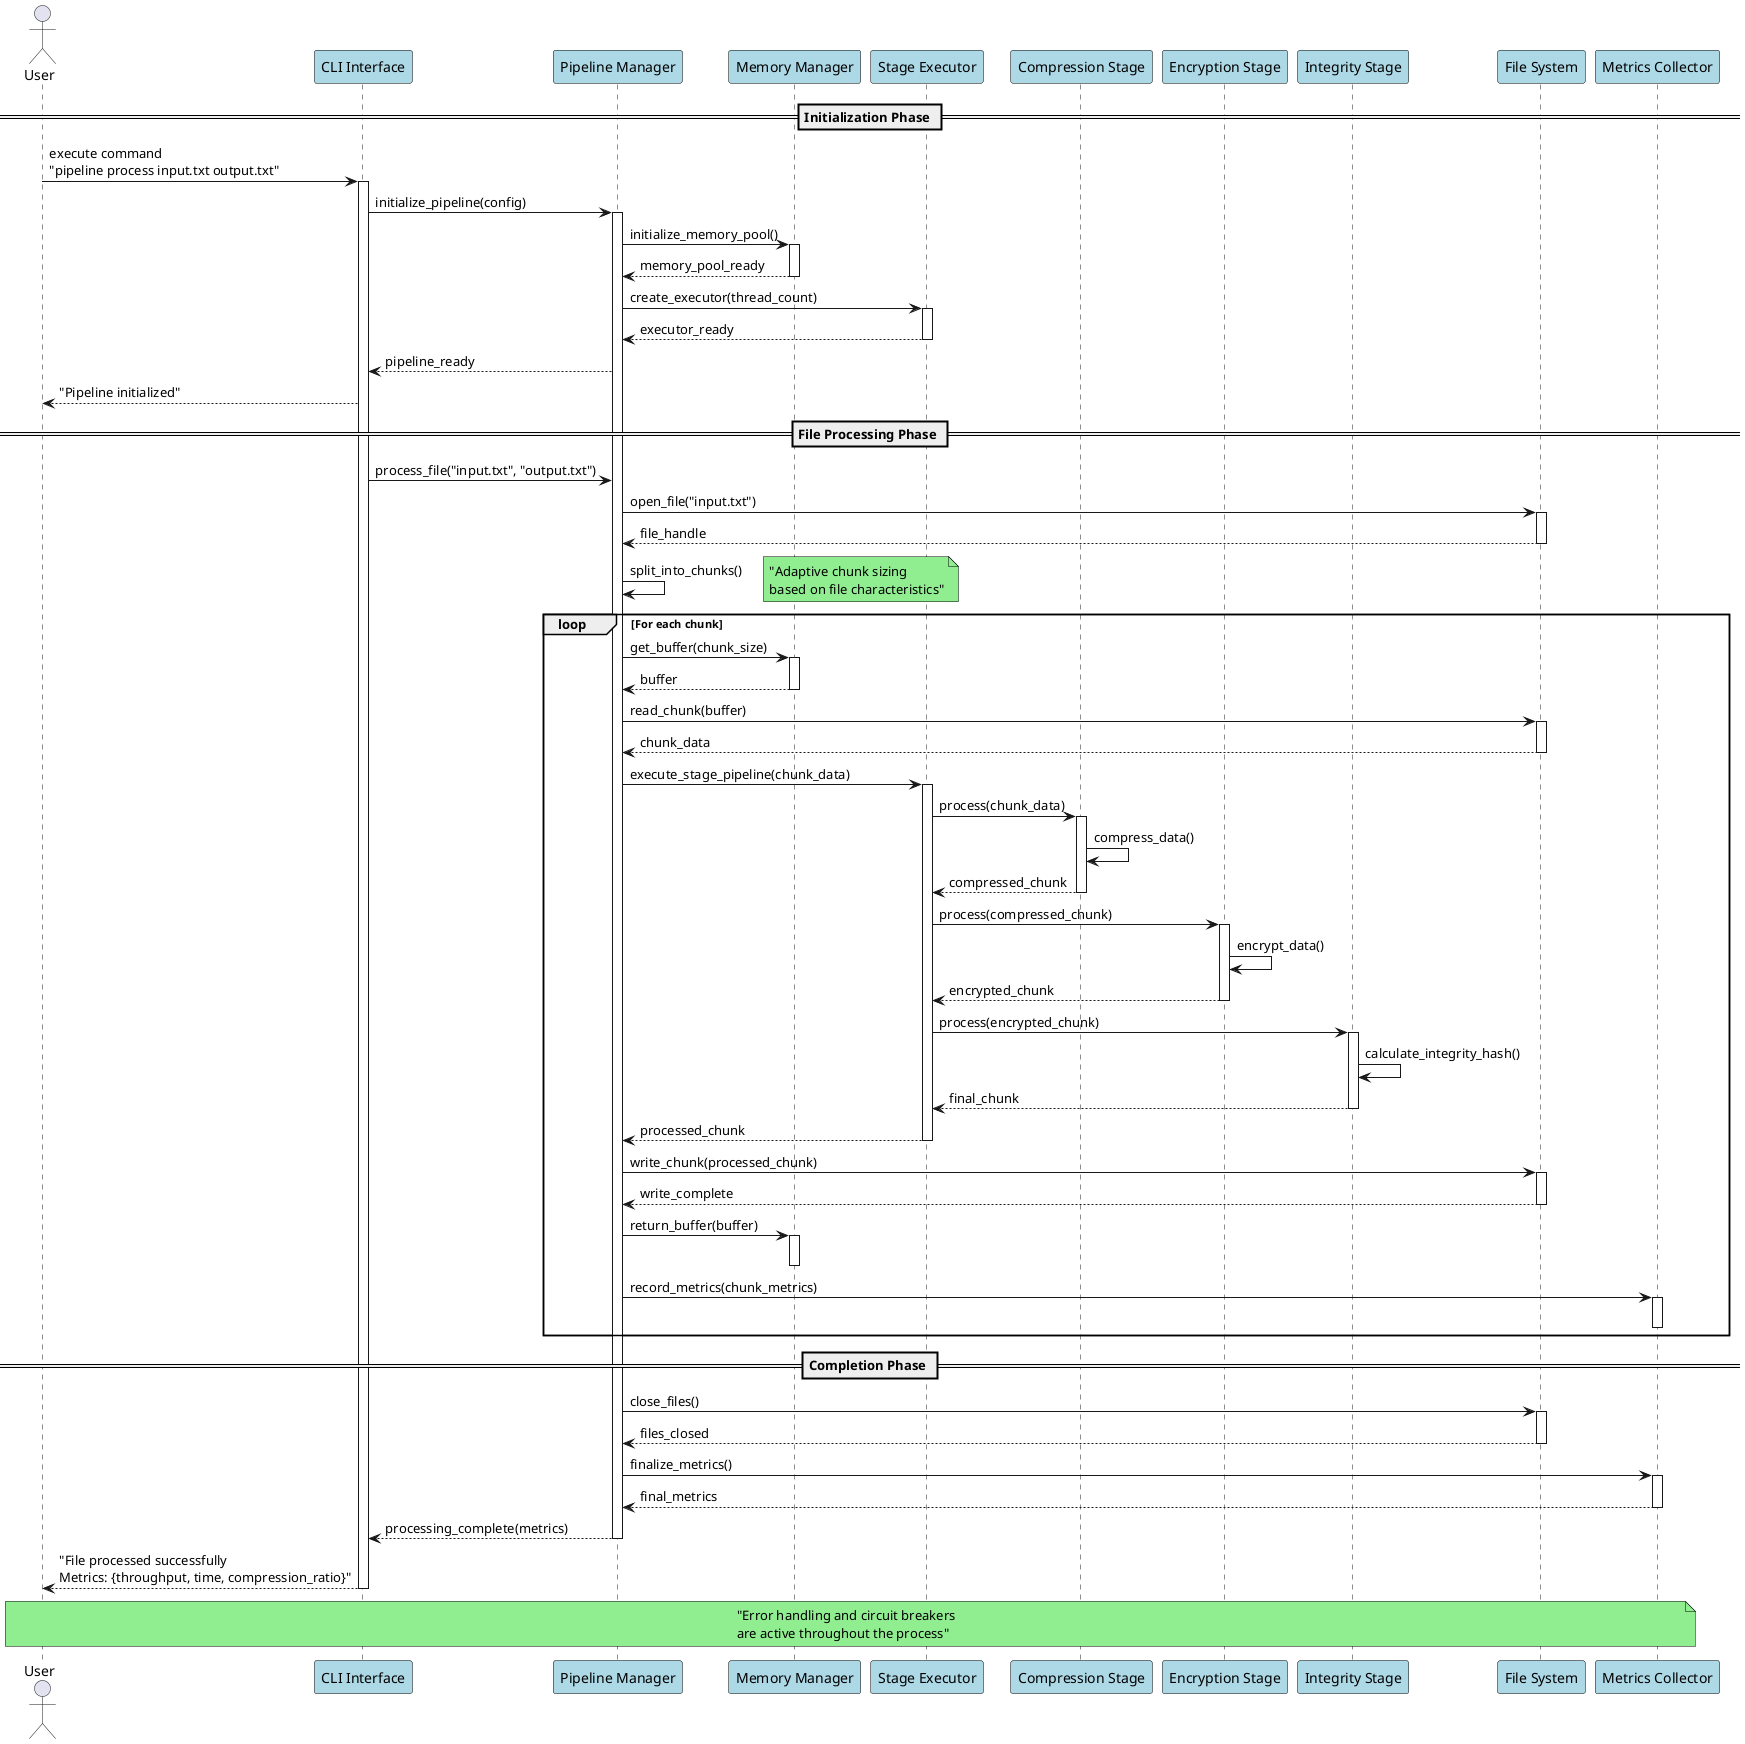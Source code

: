 @startuml file_processing_sequence
skinparam participant {
    BackgroundColor lightblue
    BorderColor black
}

skinparam note {
    BackgroundColor lightgreen
    BorderColor black
}

actor User
participant "CLI Interface" as CLI
participant "Pipeline Manager" as PM
participant "Memory Manager" as MM
participant "Stage Executor" as SE
participant "Compression Stage" as CS
participant "Encryption Stage" as ES
participant "Integrity Stage" as IS
participant "File System" as FS
participant "Metrics Collector" as MC

== Initialization Phase ==
User -> CLI: execute command\n"pipeline process input.txt output.txt"
activate CLI

CLI -> PM: initialize_pipeline(config)
activate PM

PM -> MM: initialize_memory_pool()
activate MM
MM --> PM: memory_pool_ready
deactivate MM

PM -> SE: create_executor(thread_count)
activate SE
SE --> PM: executor_ready
deactivate SE

PM --> CLI: pipeline_ready
CLI --> User: "Pipeline initialized"

== File Processing Phase ==
CLI -> PM: process_file("input.txt", "output.txt")

PM -> FS: open_file("input.txt")
activate FS
FS --> PM: file_handle
deactivate FS

PM -> PM: split_into_chunks()
note right: "Adaptive chunk sizing\nbased on file characteristics"

loop For each chunk
    PM -> MM: get_buffer(chunk_size)
    activate MM
    MM --> PM: buffer
    deactivate MM
    
    PM -> FS: read_chunk(buffer)
    activate FS
    FS --> PM: chunk_data
    deactivate FS
    
    PM -> SE: execute_stage_pipeline(chunk_data)
    activate SE
    
    SE -> CS: process(chunk_data)
    activate CS
    CS -> CS: compress_data()
    CS --> SE: compressed_chunk
    deactivate CS
    
    SE -> ES: process(compressed_chunk)
    activate ES
    ES -> ES: encrypt_data()
    ES --> SE: encrypted_chunk
    deactivate ES
    
    SE -> IS: process(encrypted_chunk)
    activate IS
    IS -> IS: calculate_integrity_hash()
    IS --> SE: final_chunk
    deactivate IS
    
    SE --> PM: processed_chunk
    deactivate SE
    
    PM -> FS: write_chunk(processed_chunk)
    activate FS
    FS --> PM: write_complete
    deactivate FS
    
    PM -> MM: return_buffer(buffer)
    activate MM
    deactivate MM
    
    PM -> MC: record_metrics(chunk_metrics)
    activate MC
    deactivate MC
end

== Completion Phase ==
PM -> FS: close_files()
activate FS
FS --> PM: files_closed
deactivate FS

PM -> MC: finalize_metrics()
activate MC
MC --> PM: final_metrics
deactivate MC

PM --> CLI: processing_complete(metrics)
deactivate PM

CLI --> User: "File processed successfully\nMetrics: {throughput, time, compression_ratio}"
deactivate CLI

note across: "Error handling and circuit breakers\nare active throughout the process"

@enduml